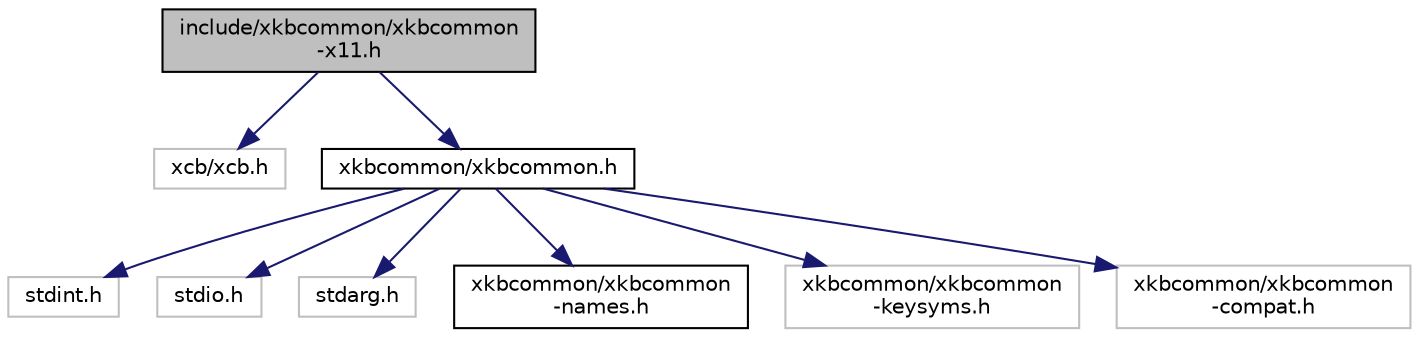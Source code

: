 digraph "include/xkbcommon/xkbcommon-x11.h"
{
 // LATEX_PDF_SIZE
  edge [fontname="Helvetica",fontsize="10",labelfontname="Helvetica",labelfontsize="10"];
  node [fontname="Helvetica",fontsize="10",shape=record];
  Node1 [label="include/xkbcommon/xkbcommon\l-x11.h",height=0.2,width=0.4,color="black", fillcolor="grey75", style="filled", fontcolor="black",tooltip="libxkbcommon-x11 API - Additional X11 support for xkbcommon."];
  Node1 -> Node2 [color="midnightblue",fontsize="10",style="solid",fontname="Helvetica"];
  Node2 [label="xcb/xcb.h",height=0.2,width=0.4,color="grey75", fillcolor="white", style="filled",tooltip=" "];
  Node1 -> Node3 [color="midnightblue",fontsize="10",style="solid",fontname="Helvetica"];
  Node3 [label="xkbcommon/xkbcommon.h",height=0.2,width=0.4,color="black", fillcolor="white", style="filled",URL="$xkbcommon_8h.html",tooltip="Main libxkbcommon API."];
  Node3 -> Node4 [color="midnightblue",fontsize="10",style="solid",fontname="Helvetica"];
  Node4 [label="stdint.h",height=0.2,width=0.4,color="grey75", fillcolor="white", style="filled",tooltip=" "];
  Node3 -> Node5 [color="midnightblue",fontsize="10",style="solid",fontname="Helvetica"];
  Node5 [label="stdio.h",height=0.2,width=0.4,color="grey75", fillcolor="white", style="filled",tooltip=" "];
  Node3 -> Node6 [color="midnightblue",fontsize="10",style="solid",fontname="Helvetica"];
  Node6 [label="stdarg.h",height=0.2,width=0.4,color="grey75", fillcolor="white", style="filled",tooltip=" "];
  Node3 -> Node7 [color="midnightblue",fontsize="10",style="solid",fontname="Helvetica"];
  Node7 [label="xkbcommon/xkbcommon\l-names.h",height=0.2,width=0.4,color="black", fillcolor="white", style="filled",URL="$xkbcommon-names_8h.html",tooltip="Predefined names for common modifiers and LEDs."];
  Node3 -> Node8 [color="midnightblue",fontsize="10",style="solid",fontname="Helvetica"];
  Node8 [label="xkbcommon/xkbcommon\l-keysyms.h",height=0.2,width=0.4,color="grey75", fillcolor="white", style="filled",tooltip=" "];
  Node3 -> Node9 [color="midnightblue",fontsize="10",style="solid",fontname="Helvetica"];
  Node9 [label="xkbcommon/xkbcommon\l-compat.h",height=0.2,width=0.4,color="grey75", fillcolor="white", style="filled",tooltip=" "];
}
